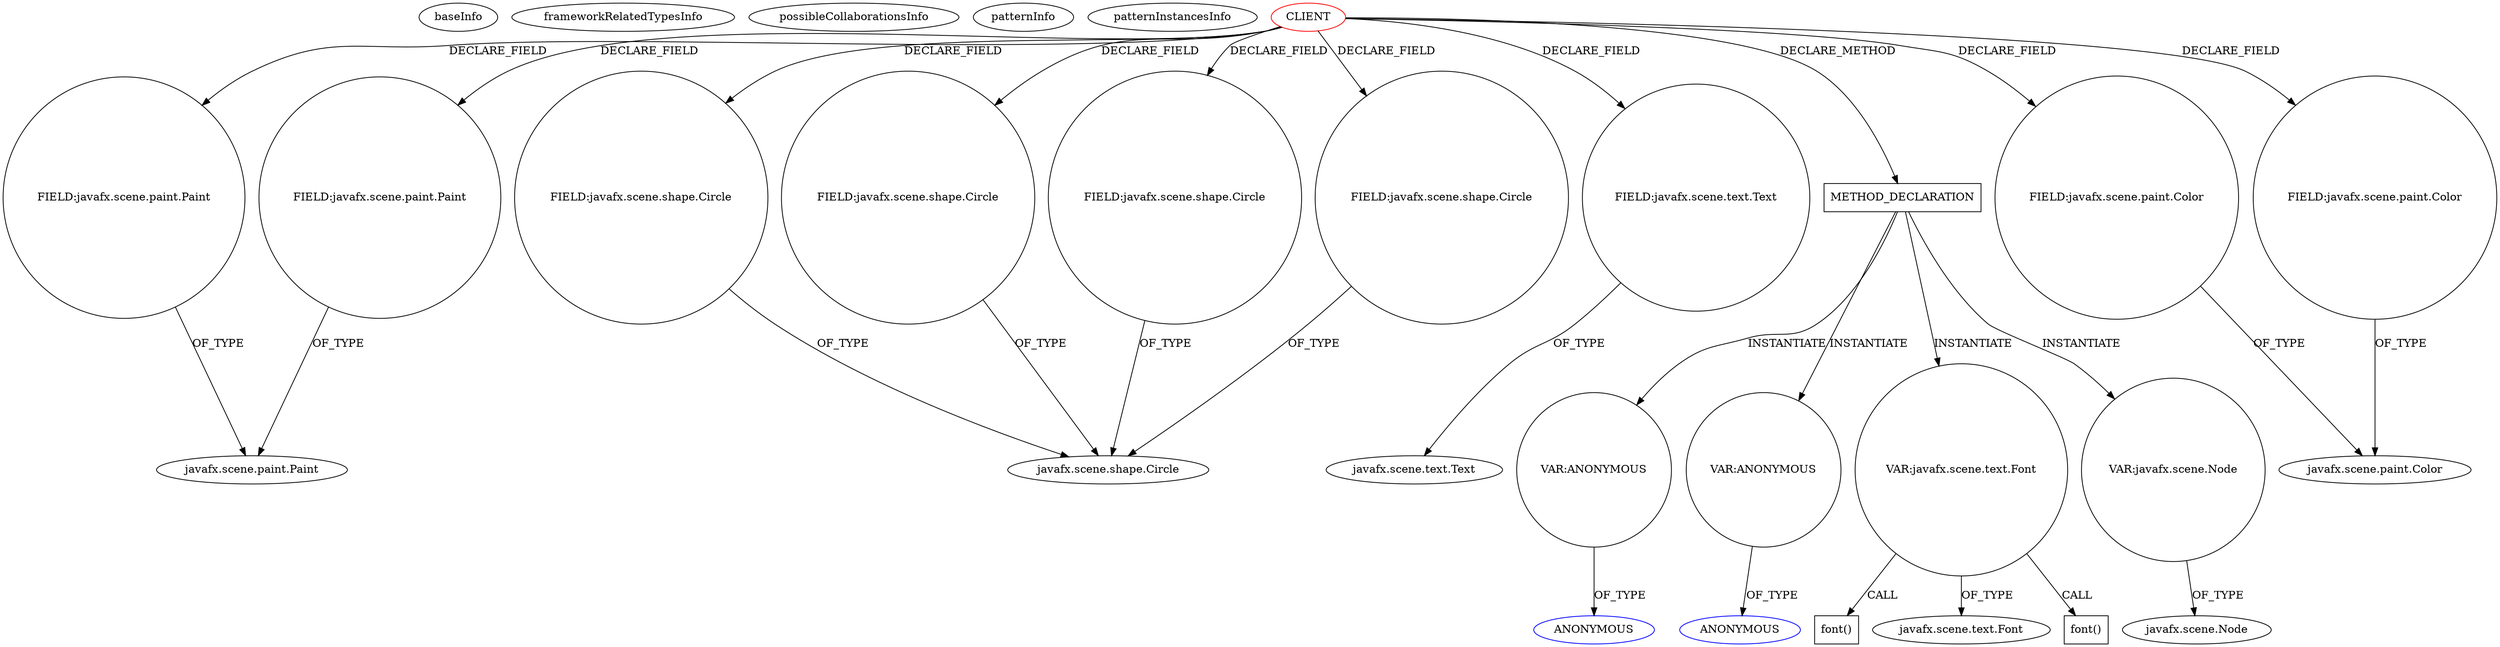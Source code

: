 digraph {
baseInfo[graphId=3025,category="pattern",isAnonymous=false,possibleRelation=false]
frameworkRelatedTypesInfo[]
possibleCollaborationsInfo[]
patternInfo[frequency=2.0,patternRootClient=0]
patternInstancesInfo[0="MrLoNee-RadialFx~/MrLoNee-RadialFx/RadialFx-master/src/com/mrlonee/radialfx/moviemenu/RadialMovieMenu.java~RadialMovieMenu~969",1="MrLoNee-RadialFx~/MrLoNee-RadialFx/RadialFx-master/src/com/mrlonee/radialfx/thermostat/NestNoCss.java~NestNoCss~985"]
22[label="FIELD:javafx.scene.paint.Paint",vertexType="FIELD_DECLARATION",isFrameworkType=false,shape=circle]
23[label="javafx.scene.paint.Paint",vertexType="FRAMEWORK_CLASS_TYPE",isFrameworkType=false]
0[label="CLIENT",vertexType="ROOT_CLIENT_CLASS_DECLARATION",isFrameworkType=false,color=red]
20[label="FIELD:javafx.scene.shape.Circle",vertexType="FIELD_DECLARATION",isFrameworkType=false,shape=circle]
10[label="FIELD:javafx.scene.shape.Circle",vertexType="FIELD_DECLARATION",isFrameworkType=false,shape=circle]
8[label="FIELD:javafx.scene.shape.Circle",vertexType="FIELD_DECLARATION",isFrameworkType=false,shape=circle]
2[label="FIELD:javafx.scene.shape.Circle",vertexType="FIELD_DECLARATION",isFrameworkType=false,shape=circle]
24[label="FIELD:javafx.scene.paint.Paint",vertexType="FIELD_DECLARATION",isFrameworkType=false,shape=circle]
6[label="FIELD:javafx.scene.text.Text",vertexType="FIELD_DECLARATION",isFrameworkType=false,shape=circle]
3[label="javafx.scene.shape.Circle",vertexType="FRAMEWORK_CLASS_TYPE",isFrameworkType=false]
166[label="METHOD_DECLARATION",vertexType="CLIENT_METHOD_DECLARATION",isFrameworkType=false,shape=box]
172[label="VAR:javafx.scene.Node",vertexType="VARIABLE_EXPRESION",isFrameworkType=false,shape=circle]
174[label="javafx.scene.Node",vertexType="FRAMEWORK_CLASS_TYPE",isFrameworkType=false]
235[label="VAR:ANONYMOUS",vertexType="VARIABLE_EXPRESION",isFrameworkType=false,shape=circle]
181[label="VAR:ANONYMOUS",vertexType="VARIABLE_EXPRESION",isFrameworkType=false,shape=circle]
7[label="javafx.scene.text.Text",vertexType="FRAMEWORK_CLASS_TYPE",isFrameworkType=false]
182[label="ANONYMOUS",vertexType="REFERENCE_ANONYMOUS_DECLARATION",isFrameworkType=false,color=blue]
236[label="ANONYMOUS",vertexType="REFERENCE_ANONYMOUS_DECLARATION",isFrameworkType=false,color=blue]
12[label="FIELD:javafx.scene.paint.Color",vertexType="FIELD_DECLARATION",isFrameworkType=false,shape=circle]
5[label="javafx.scene.paint.Color",vertexType="FRAMEWORK_CLASS_TYPE",isFrameworkType=false]
4[label="FIELD:javafx.scene.paint.Color",vertexType="FIELD_DECLARATION",isFrameworkType=false,shape=circle]
201[label="VAR:javafx.scene.text.Font",vertexType="VARIABLE_EXPRESION",isFrameworkType=false,shape=circle]
17[label="javafx.scene.text.Font",vertexType="FRAMEWORK_CLASS_TYPE",isFrameworkType=false]
211[label="font()",vertexType="INSIDE_CALL",isFrameworkType=false,shape=box]
202[label="font()",vertexType="INSIDE_CALL",isFrameworkType=false,shape=box]
201->202[label="CALL"]
0->6[label="DECLARE_FIELD"]
0->20[label="DECLARE_FIELD"]
166->201[label="INSTANTIATE"]
20->3[label="OF_TYPE"]
166->172[label="INSTANTIATE"]
0->166[label="DECLARE_METHOD"]
2->3[label="OF_TYPE"]
0->24[label="DECLARE_FIELD"]
22->23[label="OF_TYPE"]
0->12[label="DECLARE_FIELD"]
6->7[label="OF_TYPE"]
0->4[label="DECLARE_FIELD"]
166->181[label="INSTANTIATE"]
201->17[label="OF_TYPE"]
0->22[label="DECLARE_FIELD"]
0->10[label="DECLARE_FIELD"]
201->211[label="CALL"]
24->23[label="OF_TYPE"]
0->8[label="DECLARE_FIELD"]
235->236[label="OF_TYPE"]
181->182[label="OF_TYPE"]
8->3[label="OF_TYPE"]
166->235[label="INSTANTIATE"]
172->174[label="OF_TYPE"]
0->2[label="DECLARE_FIELD"]
12->5[label="OF_TYPE"]
4->5[label="OF_TYPE"]
10->3[label="OF_TYPE"]
}
